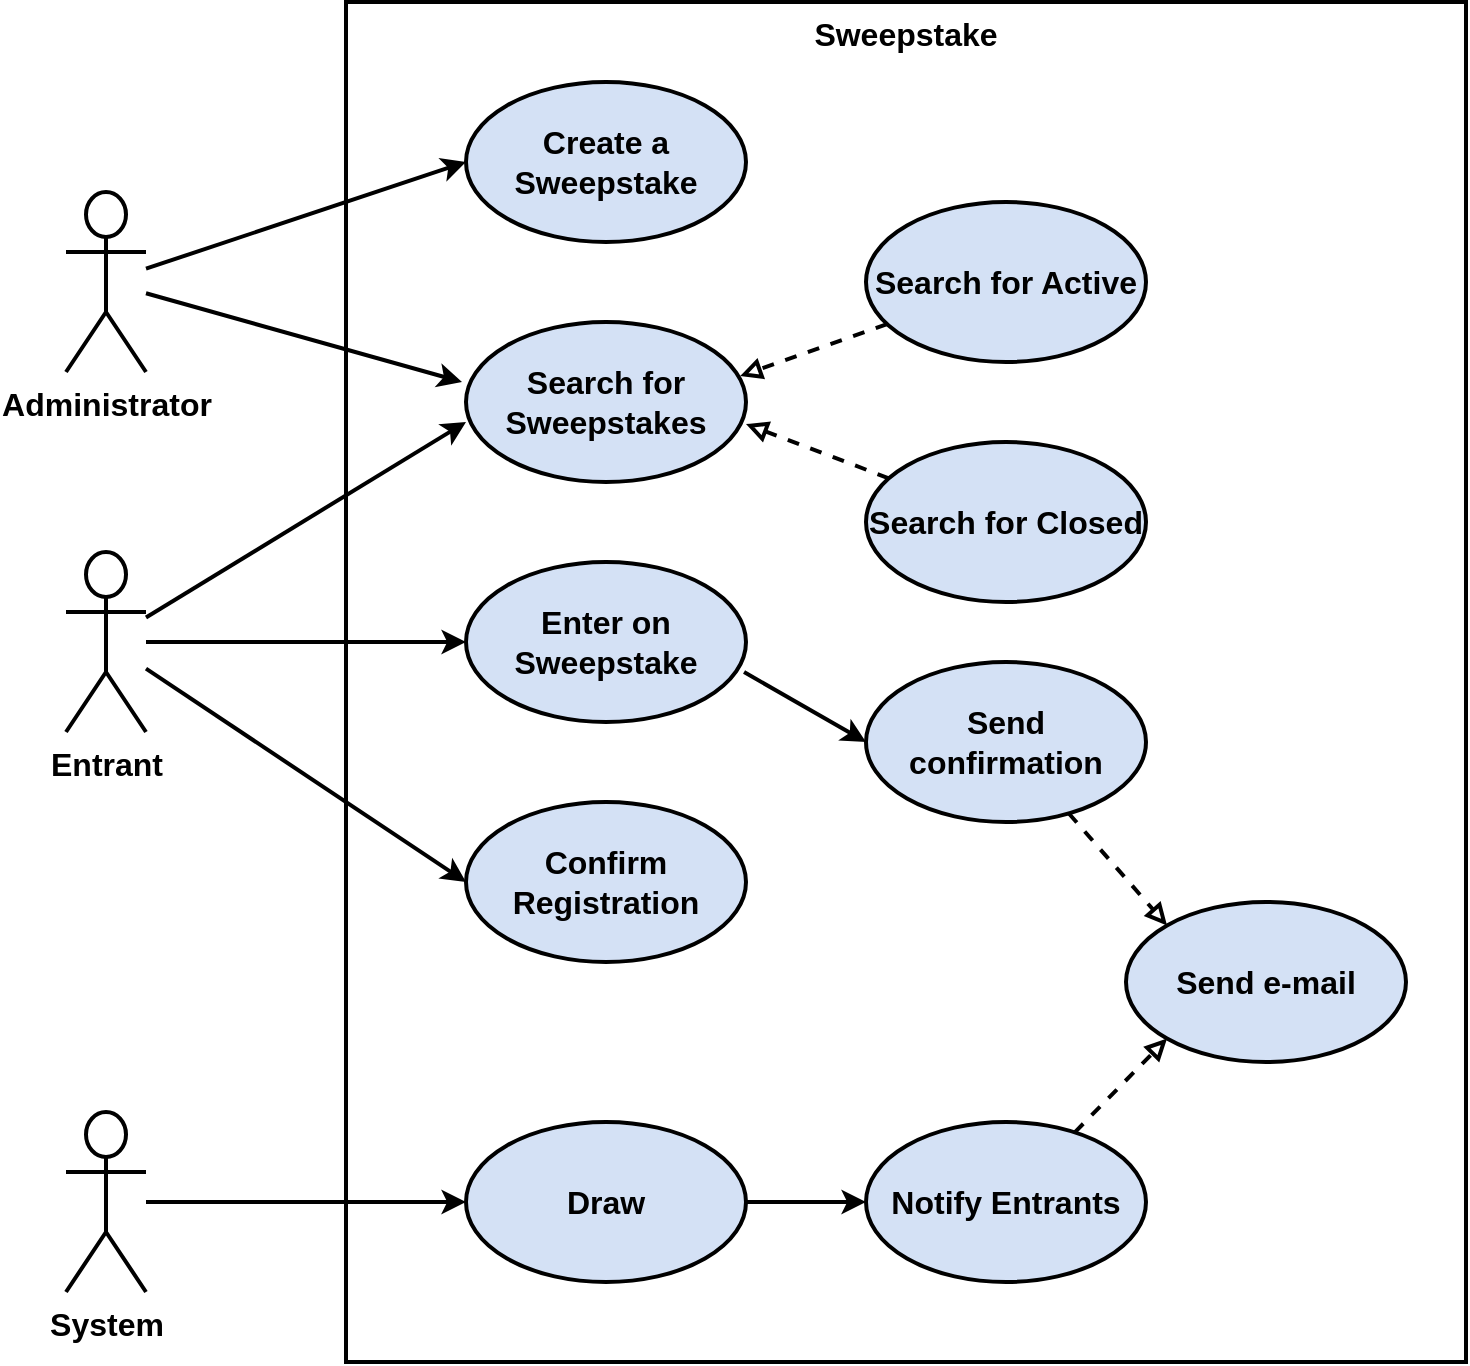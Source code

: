 <mxfile version="14.6.10" type="device"><diagram id="MdSjJBnoIAD9gxFGJ3wx" name="Page-1"><mxGraphModel dx="1382" dy="764" grid="1" gridSize="10" guides="1" tooltips="1" connect="1" arrows="1" fold="1" page="1" pageScale="1" pageWidth="827" pageHeight="1169" math="0" shadow="0"><root><mxCell id="0"/><mxCell id="1" parent="0"/><mxCell id="O2UCQnxFQJkVcJcnnAz_-21" value="&lt;span style=&quot;font-weight: 700&quot;&gt;Sweepstake&lt;/span&gt;" style="rounded=0;whiteSpace=wrap;html=1;fontSize=16;strokeWidth=2;fillColor=none;verticalAlign=top;" vertex="1" parent="1"><mxGeometry x="260" y="160" width="560" height="680" as="geometry"/></mxCell><mxCell id="O2UCQnxFQJkVcJcnnAz_-19" style="edgeStyle=none;rounded=0;orthogonalLoop=1;jettySize=auto;html=1;entryX=0;entryY=0.5;entryDx=0;entryDy=0;fontSize=16;endArrow=classic;endFill=1;strokeWidth=2;" edge="1" parent="1" source="O2UCQnxFQJkVcJcnnAz_-1" target="O2UCQnxFQJkVcJcnnAz_-5"><mxGeometry relative="1" as="geometry"/></mxCell><mxCell id="O2UCQnxFQJkVcJcnnAz_-20" style="edgeStyle=none;rounded=0;orthogonalLoop=1;jettySize=auto;html=1;entryX=0;entryY=0.5;entryDx=0;entryDy=0;fontSize=16;endArrow=classic;endFill=1;strokeWidth=2;" edge="1" parent="1" source="O2UCQnxFQJkVcJcnnAz_-1" target="O2UCQnxFQJkVcJcnnAz_-6"><mxGeometry relative="1" as="geometry"/></mxCell><mxCell id="O2UCQnxFQJkVcJcnnAz_-23" style="edgeStyle=none;rounded=0;orthogonalLoop=1;jettySize=auto;html=1;entryX=0;entryY=0.625;entryDx=0;entryDy=0;fontSize=16;endArrow=classic;endFill=1;strokeWidth=2;entryPerimeter=0;" edge="1" parent="1" source="O2UCQnxFQJkVcJcnnAz_-1" target="O2UCQnxFQJkVcJcnnAz_-7"><mxGeometry relative="1" as="geometry"/></mxCell><mxCell id="O2UCQnxFQJkVcJcnnAz_-1" value="Entrant" style="shape=umlActor;verticalLabelPosition=bottom;verticalAlign=top;html=1;outlineConnect=0;fontSize=16;fontStyle=1;strokeWidth=2;" vertex="1" parent="1"><mxGeometry x="120" y="435" width="40" height="90" as="geometry"/></mxCell><mxCell id="O2UCQnxFQJkVcJcnnAz_-17" style="edgeStyle=none;rounded=0;orthogonalLoop=1;jettySize=auto;html=1;entryX=0;entryY=0.5;entryDx=0;entryDy=0;fontSize=16;endArrow=classic;endFill=1;strokeWidth=2;" edge="1" parent="1" source="O2UCQnxFQJkVcJcnnAz_-2" target="O2UCQnxFQJkVcJcnnAz_-10"><mxGeometry relative="1" as="geometry"/></mxCell><mxCell id="O2UCQnxFQJkVcJcnnAz_-18" style="edgeStyle=none;rounded=0;orthogonalLoop=1;jettySize=auto;html=1;fontSize=16;endArrow=classic;endFill=1;strokeWidth=2;" edge="1" parent="1" source="O2UCQnxFQJkVcJcnnAz_-2"><mxGeometry relative="1" as="geometry"><mxPoint x="318" y="350" as="targetPoint"/></mxGeometry></mxCell><mxCell id="O2UCQnxFQJkVcJcnnAz_-2" value="Administrator" style="shape=umlActor;verticalLabelPosition=bottom;verticalAlign=top;html=1;outlineConnect=0;fontSize=16;fontStyle=1;strokeWidth=2;" vertex="1" parent="1"><mxGeometry x="120" y="255" width="40" height="90" as="geometry"/></mxCell><mxCell id="O2UCQnxFQJkVcJcnnAz_-38" style="edgeStyle=none;rounded=0;orthogonalLoop=1;jettySize=auto;html=1;exitX=0.993;exitY=0.688;exitDx=0;exitDy=0;entryX=0;entryY=0.5;entryDx=0;entryDy=0;fontSize=16;endArrow=classic;endFill=1;strokeWidth=2;exitPerimeter=0;" edge="1" parent="1" source="O2UCQnxFQJkVcJcnnAz_-5" target="O2UCQnxFQJkVcJcnnAz_-27"><mxGeometry relative="1" as="geometry"/></mxCell><mxCell id="O2UCQnxFQJkVcJcnnAz_-5" value="Enter on Sweepstake" style="ellipse;whiteSpace=wrap;html=1;fontSize=16;strokeWidth=2;fillColor=#D4E1F5;fontStyle=1" vertex="1" parent="1"><mxGeometry x="320" y="440" width="140" height="80" as="geometry"/></mxCell><mxCell id="O2UCQnxFQJkVcJcnnAz_-6" value="Confirm Registration" style="ellipse;whiteSpace=wrap;html=1;fontSize=16;strokeWidth=2;fillColor=#D4E1F5;fontStyle=1" vertex="1" parent="1"><mxGeometry x="320" y="560" width="140" height="80" as="geometry"/></mxCell><mxCell id="O2UCQnxFQJkVcJcnnAz_-7" value="Search for Sweepstakes" style="ellipse;whiteSpace=wrap;html=1;fontSize=16;strokeWidth=2;fillColor=#D4E1F5;fontStyle=1" vertex="1" parent="1"><mxGeometry x="320" y="320" width="140" height="80" as="geometry"/></mxCell><mxCell id="O2UCQnxFQJkVcJcnnAz_-10" value="Create a Sweepstake" style="ellipse;whiteSpace=wrap;html=1;fontSize=16;strokeWidth=2;fillColor=#D4E1F5;fontStyle=1" vertex="1" parent="1"><mxGeometry x="320" y="200" width="140" height="80" as="geometry"/></mxCell><mxCell id="O2UCQnxFQJkVcJcnnAz_-14" style="rounded=0;orthogonalLoop=1;jettySize=auto;html=1;entryX=0.979;entryY=0.338;entryDx=0;entryDy=0;fontSize=16;strokeWidth=2;dashed=1;endArrow=block;endFill=0;entryPerimeter=0;" edge="1" parent="1" source="O2UCQnxFQJkVcJcnnAz_-11" target="O2UCQnxFQJkVcJcnnAz_-7"><mxGeometry relative="1" as="geometry"/></mxCell><mxCell id="O2UCQnxFQJkVcJcnnAz_-11" value="Search for Active" style="ellipse;whiteSpace=wrap;html=1;fontSize=16;strokeWidth=2;fillColor=#D4E1F5;fontStyle=1" vertex="1" parent="1"><mxGeometry x="520" y="260" width="140" height="80" as="geometry"/></mxCell><mxCell id="O2UCQnxFQJkVcJcnnAz_-16" style="edgeStyle=none;rounded=0;orthogonalLoop=1;jettySize=auto;html=1;entryX=1;entryY=0.638;entryDx=0;entryDy=0;entryPerimeter=0;dashed=1;fontSize=16;endArrow=block;endFill=0;strokeWidth=2;" edge="1" parent="1" source="O2UCQnxFQJkVcJcnnAz_-12" target="O2UCQnxFQJkVcJcnnAz_-7"><mxGeometry relative="1" as="geometry"/></mxCell><mxCell id="O2UCQnxFQJkVcJcnnAz_-12" value="Search for Closed" style="ellipse;whiteSpace=wrap;html=1;fontSize=16;strokeWidth=2;fillColor=#D4E1F5;fontStyle=1" vertex="1" parent="1"><mxGeometry x="520" y="380" width="140" height="80" as="geometry"/></mxCell><mxCell id="O2UCQnxFQJkVcJcnnAz_-26" style="edgeStyle=none;rounded=0;orthogonalLoop=1;jettySize=auto;html=1;entryX=0;entryY=0.5;entryDx=0;entryDy=0;fontSize=16;endArrow=classic;endFill=1;strokeWidth=2;" edge="1" parent="1" source="O2UCQnxFQJkVcJcnnAz_-24" target="O2UCQnxFQJkVcJcnnAz_-25"><mxGeometry relative="1" as="geometry"/></mxCell><mxCell id="O2UCQnxFQJkVcJcnnAz_-24" value="&lt;b&gt;System&lt;/b&gt;" style="shape=umlActor;verticalLabelPosition=bottom;verticalAlign=top;html=1;outlineConnect=0;fontSize=16;strokeWidth=2;fillColor=none;" vertex="1" parent="1"><mxGeometry x="120" y="715" width="40" height="90" as="geometry"/></mxCell><mxCell id="O2UCQnxFQJkVcJcnnAz_-35" style="edgeStyle=none;rounded=0;orthogonalLoop=1;jettySize=auto;html=1;entryX=0;entryY=0.5;entryDx=0;entryDy=0;fontSize=16;endArrow=classic;endFill=1;strokeWidth=2;" edge="1" parent="1" source="O2UCQnxFQJkVcJcnnAz_-25" target="O2UCQnxFQJkVcJcnnAz_-32"><mxGeometry relative="1" as="geometry"/></mxCell><mxCell id="O2UCQnxFQJkVcJcnnAz_-25" value="Draw" style="ellipse;whiteSpace=wrap;html=1;fontSize=16;strokeWidth=2;fillColor=#D4E1F5;fontStyle=1" vertex="1" parent="1"><mxGeometry x="320" y="720" width="140" height="80" as="geometry"/></mxCell><mxCell id="O2UCQnxFQJkVcJcnnAz_-33" style="edgeStyle=none;rounded=0;orthogonalLoop=1;jettySize=auto;html=1;fontSize=16;endArrow=block;endFill=0;strokeWidth=2;dashed=1;entryX=0;entryY=0;entryDx=0;entryDy=0;" edge="1" parent="1" source="O2UCQnxFQJkVcJcnnAz_-27" target="O2UCQnxFQJkVcJcnnAz_-31"><mxGeometry relative="1" as="geometry"><mxPoint x="661" y="632" as="targetPoint"/></mxGeometry></mxCell><mxCell id="O2UCQnxFQJkVcJcnnAz_-27" value="Send confirmation" style="ellipse;whiteSpace=wrap;html=1;fontSize=16;strokeWidth=2;fillColor=#D4E1F5;fontStyle=1" vertex="1" parent="1"><mxGeometry x="520" y="490" width="140" height="80" as="geometry"/></mxCell><mxCell id="O2UCQnxFQJkVcJcnnAz_-31" value="Send e-mail" style="ellipse;whiteSpace=wrap;html=1;fontSize=16;strokeWidth=2;fillColor=#D4E1F5;fontStyle=1" vertex="1" parent="1"><mxGeometry x="650" y="610" width="140" height="80" as="geometry"/></mxCell><mxCell id="O2UCQnxFQJkVcJcnnAz_-34" style="edgeStyle=none;rounded=0;orthogonalLoop=1;jettySize=auto;html=1;entryX=0;entryY=1;entryDx=0;entryDy=0;fontSize=16;endArrow=block;endFill=0;strokeWidth=2;dashed=1;" edge="1" parent="1" source="O2UCQnxFQJkVcJcnnAz_-32" target="O2UCQnxFQJkVcJcnnAz_-31"><mxGeometry relative="1" as="geometry"/></mxCell><mxCell id="O2UCQnxFQJkVcJcnnAz_-32" value="Notify Entrants" style="ellipse;whiteSpace=wrap;html=1;fontSize=16;strokeWidth=2;fillColor=#D4E1F5;fontStyle=1" vertex="1" parent="1"><mxGeometry x="520" y="720" width="140" height="80" as="geometry"/></mxCell></root></mxGraphModel></diagram></mxfile>